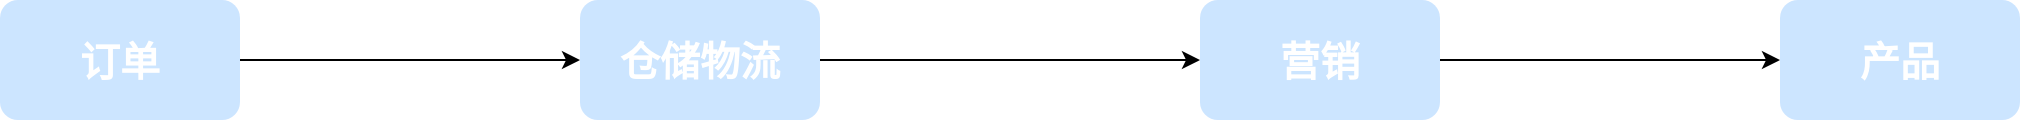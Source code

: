 <mxfile version="21.3.2" type="github">
  <diagram name="第 1 页" id="80kuKdCVV-wdO_9jsrGp">
    <mxGraphModel dx="954" dy="616" grid="1" gridSize="10" guides="1" tooltips="1" connect="1" arrows="1" fold="1" page="1" pageScale="1" pageWidth="850" pageHeight="1100" math="0" shadow="0">
      <root>
        <mxCell id="0" />
        <mxCell id="1" parent="0" />
        <mxCell id="czdUJdp83PrW3McMccCM-3" value="" style="edgeStyle=orthogonalEdgeStyle;rounded=0;orthogonalLoop=1;jettySize=auto;html=1;" parent="1" source="czdUJdp83PrW3McMccCM-1" target="czdUJdp83PrW3McMccCM-2" edge="1">
          <mxGeometry relative="1" as="geometry" />
        </mxCell>
        <mxCell id="czdUJdp83PrW3McMccCM-1" value="订单" style="rounded=1;whiteSpace=wrap;html=1;fillColor=#cce5ff;strokeColor=none;fontStyle=1;fontSize=20;fontColor=#FFFFFF;" parent="1" vertex="1">
          <mxGeometry x="20" y="140" width="120" height="60" as="geometry" />
        </mxCell>
        <mxCell id="czdUJdp83PrW3McMccCM-5" value="" style="edgeStyle=orthogonalEdgeStyle;rounded=0;orthogonalLoop=1;jettySize=auto;html=1;" parent="1" source="czdUJdp83PrW3McMccCM-2" target="czdUJdp83PrW3McMccCM-4" edge="1">
          <mxGeometry relative="1" as="geometry" />
        </mxCell>
        <mxCell id="czdUJdp83PrW3McMccCM-2" value="仓储物流" style="rounded=1;whiteSpace=wrap;html=1;fillColor=#cce5ff;strokeColor=none;labelBackgroundColor=none;fontSize=20;fontColor=#FFFFFF;fontStyle=1" parent="1" vertex="1">
          <mxGeometry x="310" y="140" width="120" height="60" as="geometry" />
        </mxCell>
        <mxCell id="czdUJdp83PrW3McMccCM-7" value="" style="edgeStyle=orthogonalEdgeStyle;rounded=0;orthogonalLoop=1;jettySize=auto;html=1;" parent="1" source="czdUJdp83PrW3McMccCM-4" target="czdUJdp83PrW3McMccCM-6" edge="1">
          <mxGeometry relative="1" as="geometry" />
        </mxCell>
        <mxCell id="czdUJdp83PrW3McMccCM-4" value="营销" style="rounded=1;whiteSpace=wrap;html=1;fillColor=#cce5ff;strokeColor=none;fontSize=20;fontColor=#FFFFFF;fontStyle=1" parent="1" vertex="1">
          <mxGeometry x="620" y="140" width="120" height="60" as="geometry" />
        </mxCell>
        <mxCell id="czdUJdp83PrW3McMccCM-6" value="产品" style="rounded=1;whiteSpace=wrap;html=1;fontStyle=1;fontSize=20;fillColor=#cce5ff;strokeColor=none;gradientColor=none;fontColor=#FFFFFF;" parent="1" vertex="1">
          <mxGeometry x="910" y="140" width="120" height="60" as="geometry" />
        </mxCell>
      </root>
    </mxGraphModel>
  </diagram>
</mxfile>
